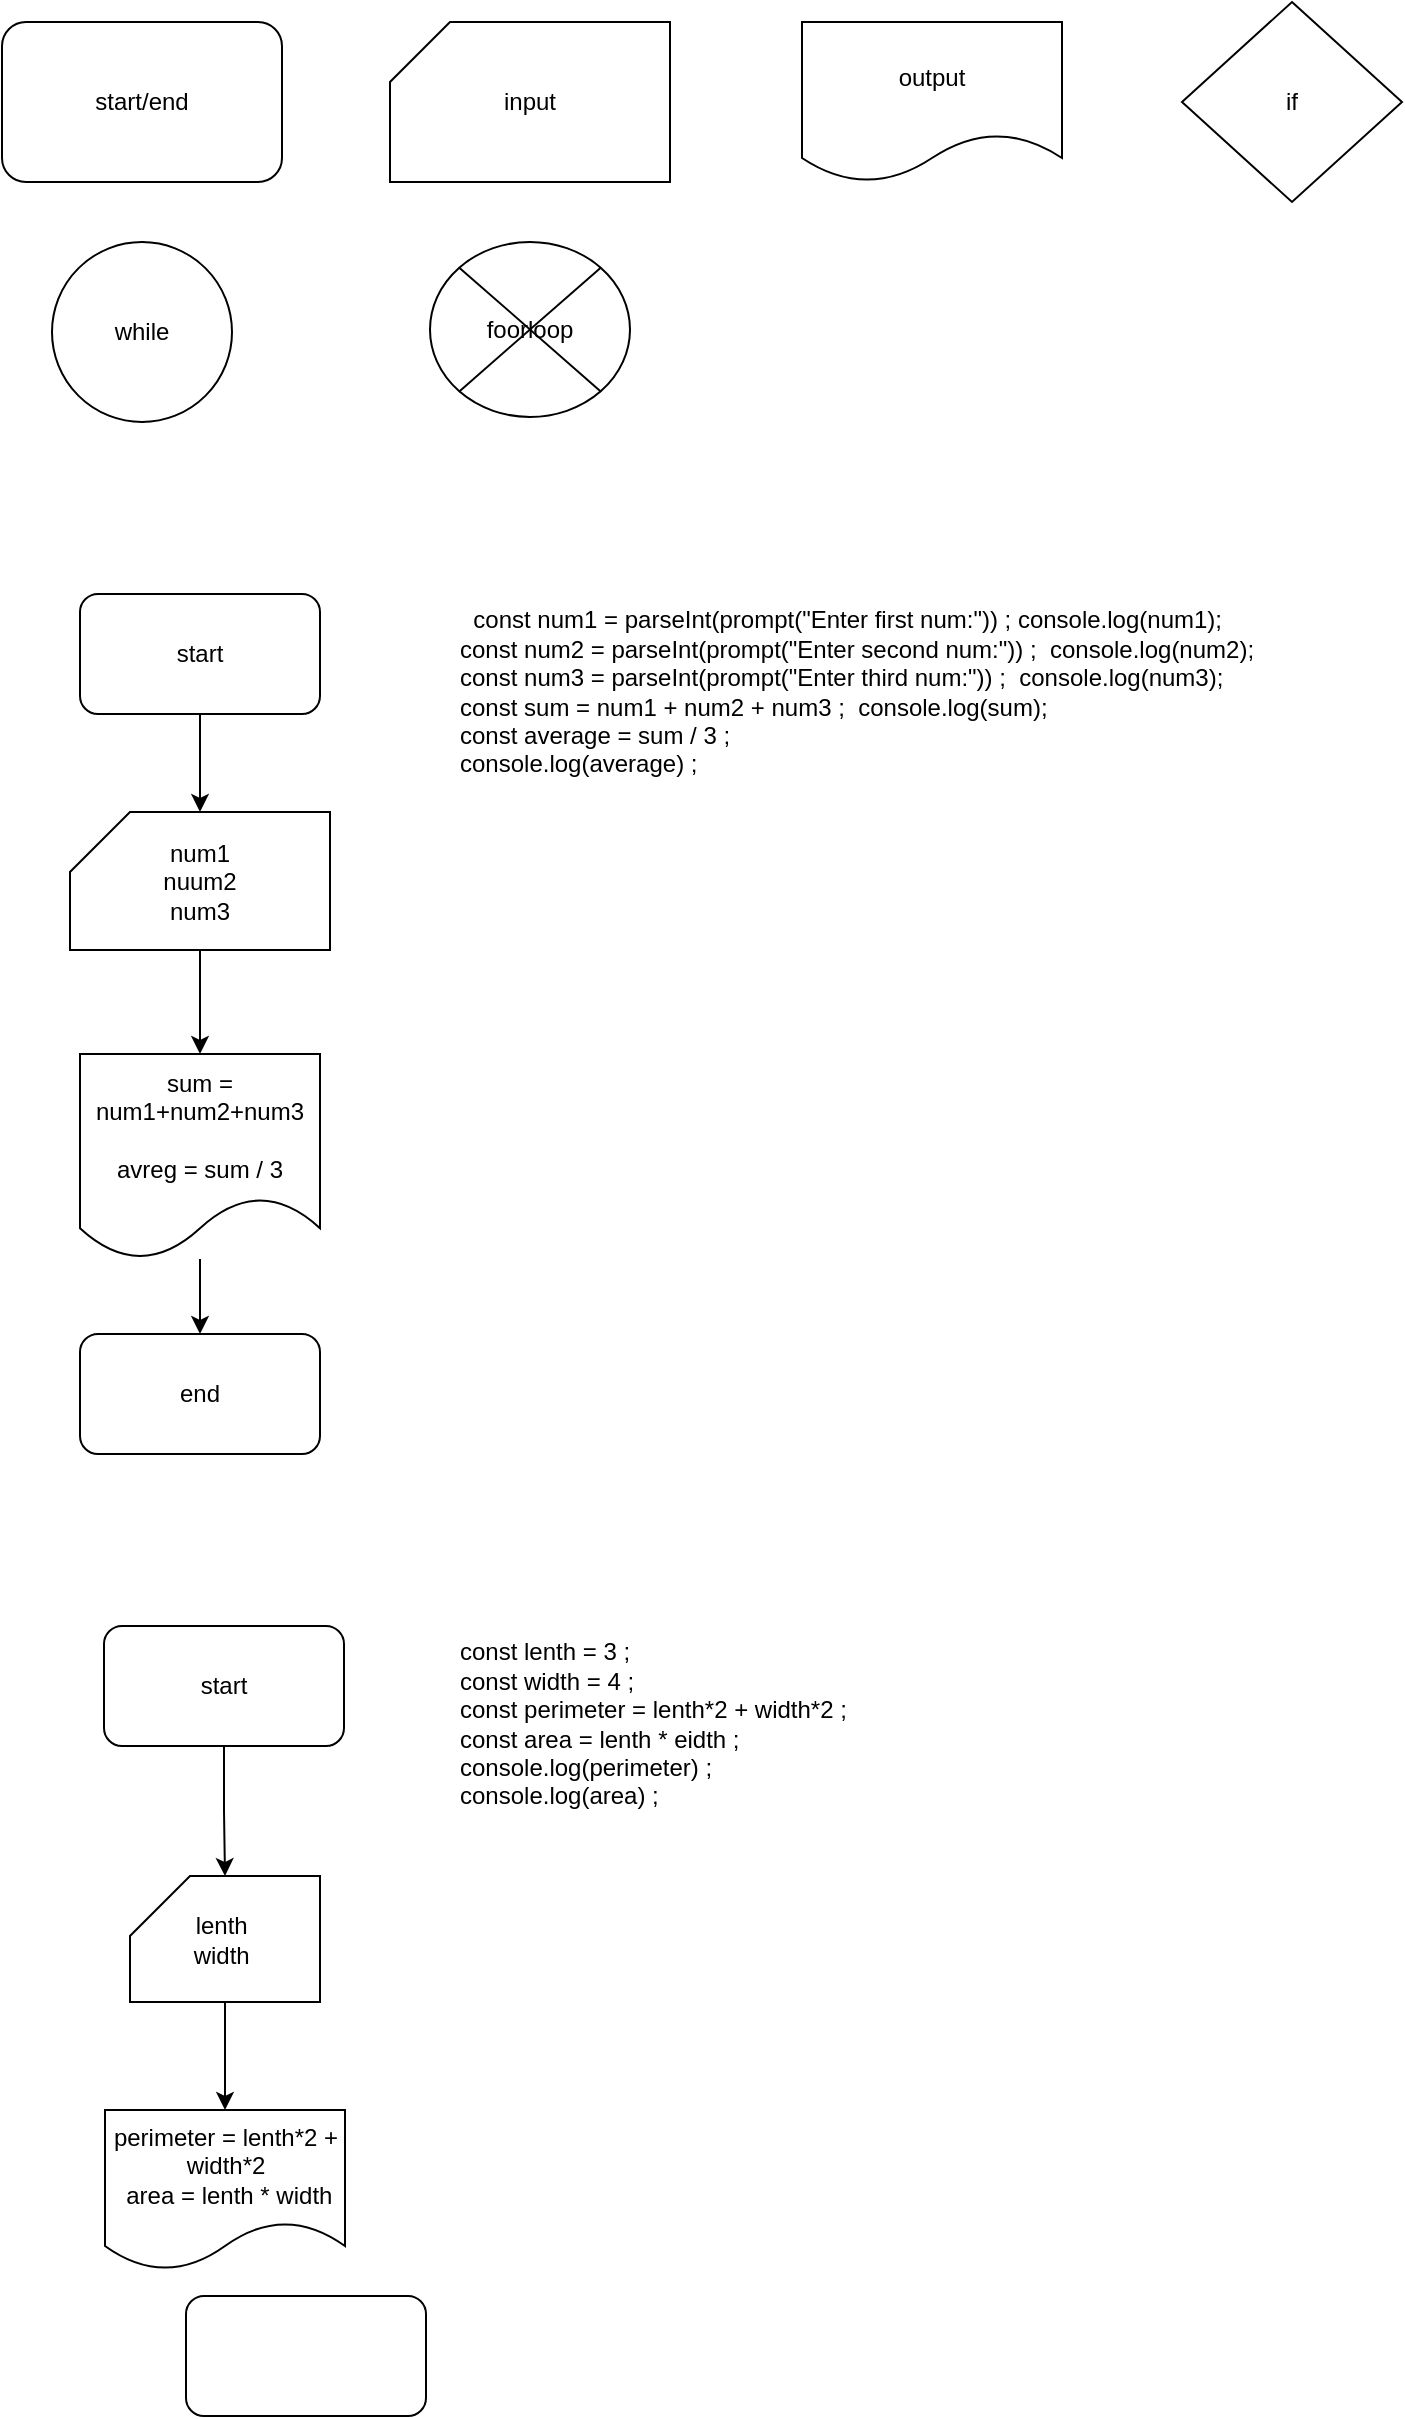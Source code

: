 <mxfile version="22.1.3" type="github">
  <diagram name="‫עמוד-1‬" id="b3e_gvgMo6vx1o-5YISL">
    <mxGraphModel dx="718" dy="740" grid="0" gridSize="10" guides="1" tooltips="1" connect="1" arrows="1" fold="1" page="1" pageScale="1" pageWidth="827" pageHeight="1169" math="0" shadow="0">
      <root>
        <mxCell id="0" />
        <mxCell id="1" parent="0" />
        <mxCell id="d4xMJePIRtDY04kefQE2-1" value="start/end" style="rounded=1;whiteSpace=wrap;html=1;" vertex="1" parent="1">
          <mxGeometry x="40" y="40" width="140" height="80" as="geometry" />
        </mxCell>
        <mxCell id="d4xMJePIRtDY04kefQE2-2" value="input" style="shape=card;whiteSpace=wrap;html=1;" vertex="1" parent="1">
          <mxGeometry x="234" y="40" width="140" height="80" as="geometry" />
        </mxCell>
        <mxCell id="d4xMJePIRtDY04kefQE2-3" value="output" style="shape=document;whiteSpace=wrap;html=1;boundedLbl=1;" vertex="1" parent="1">
          <mxGeometry x="440" y="40" width="130" height="80" as="geometry" />
        </mxCell>
        <mxCell id="d4xMJePIRtDY04kefQE2-4" value="while" style="ellipse;whiteSpace=wrap;html=1;aspect=fixed;" vertex="1" parent="1">
          <mxGeometry x="65" y="150" width="90" height="90" as="geometry" />
        </mxCell>
        <mxCell id="d4xMJePIRtDY04kefQE2-5" value="foorloop&lt;br&gt;" style="shape=sumEllipse;perimeter=ellipsePerimeter;whiteSpace=wrap;html=1;backgroundOutline=1;" vertex="1" parent="1">
          <mxGeometry x="254" y="150" width="100" height="87.5" as="geometry" />
        </mxCell>
        <mxCell id="d4xMJePIRtDY04kefQE2-6" value="if" style="rhombus;whiteSpace=wrap;html=1;" vertex="1" parent="1">
          <mxGeometry x="630" y="30" width="110" height="100" as="geometry" />
        </mxCell>
        <mxCell id="d4xMJePIRtDY04kefQE2-9" value="" style="edgeStyle=orthogonalEdgeStyle;rounded=0;orthogonalLoop=1;jettySize=auto;html=1;" edge="1" parent="1" source="d4xMJePIRtDY04kefQE2-7" target="d4xMJePIRtDY04kefQE2-8">
          <mxGeometry relative="1" as="geometry" />
        </mxCell>
        <mxCell id="d4xMJePIRtDY04kefQE2-7" value="start" style="rounded=1;whiteSpace=wrap;html=1;" vertex="1" parent="1">
          <mxGeometry x="79" y="326" width="120" height="60" as="geometry" />
        </mxCell>
        <mxCell id="d4xMJePIRtDY04kefQE2-11" value="" style="edgeStyle=orthogonalEdgeStyle;rounded=0;orthogonalLoop=1;jettySize=auto;html=1;" edge="1" parent="1" source="d4xMJePIRtDY04kefQE2-8" target="d4xMJePIRtDY04kefQE2-10">
          <mxGeometry relative="1" as="geometry" />
        </mxCell>
        <mxCell id="d4xMJePIRtDY04kefQE2-8" value="num1&lt;br&gt;nuum2&lt;br&gt;num3" style="shape=card;whiteSpace=wrap;html=1;" vertex="1" parent="1">
          <mxGeometry x="74" y="435" width="130" height="69" as="geometry" />
        </mxCell>
        <mxCell id="d4xMJePIRtDY04kefQE2-13" value="" style="edgeStyle=orthogonalEdgeStyle;rounded=0;orthogonalLoop=1;jettySize=auto;html=1;" edge="1" parent="1" source="d4xMJePIRtDY04kefQE2-10" target="d4xMJePIRtDY04kefQE2-12">
          <mxGeometry relative="1" as="geometry" />
        </mxCell>
        <mxCell id="d4xMJePIRtDY04kefQE2-10" value="sum = num1+num2+num3&lt;br&gt;&lt;br&gt;avreg = sum / 3" style="shape=document;whiteSpace=wrap;html=1;boundedLbl=1;" vertex="1" parent="1">
          <mxGeometry x="79" y="556" width="120" height="102.5" as="geometry" />
        </mxCell>
        <mxCell id="d4xMJePIRtDY04kefQE2-12" value="end" style="rounded=1;whiteSpace=wrap;html=1;" vertex="1" parent="1">
          <mxGeometry x="79" y="696" width="120" height="60" as="geometry" />
        </mxCell>
        <mxCell id="d4xMJePIRtDY04kefQE2-15" value="&lt;div&gt;&amp;nbsp; const num1 = parseInt(prompt(&quot;Enter first num:&quot;)) ; console.log(num1);&lt;/div&gt;&lt;div&gt;const num2 = parseInt(prompt(&quot;Enter second num:&quot;)) ;&amp;nbsp; console.log(num2);&lt;/div&gt;&lt;div&gt;const num3 = parseInt(prompt(&quot;Enter third num:&quot;)) ;&amp;nbsp; console.log(num3);&lt;/div&gt;&lt;div style=&quot;&quot;&gt;const sum = num1 + num2 + num3 ;&amp;nbsp; console.log(sum);&lt;/div&gt;&lt;div&gt;const average = sum / 3 ;&amp;nbsp;&lt;/div&gt;&lt;div&gt;console.log(average) ;&lt;/div&gt;" style="text;html=1;align=left;verticalAlign=middle;resizable=0;points=[];autosize=1;strokeColor=none;fillColor=none;" vertex="1" parent="1">
          <mxGeometry x="267" y="326" width="415" height="98" as="geometry" />
        </mxCell>
        <mxCell id="d4xMJePIRtDY04kefQE2-20" value="" style="edgeStyle=orthogonalEdgeStyle;rounded=0;orthogonalLoop=1;jettySize=auto;html=1;" edge="1" parent="1" source="d4xMJePIRtDY04kefQE2-16" target="d4xMJePIRtDY04kefQE2-19">
          <mxGeometry relative="1" as="geometry" />
        </mxCell>
        <mxCell id="d4xMJePIRtDY04kefQE2-16" value="start" style="rounded=1;whiteSpace=wrap;html=1;" vertex="1" parent="1">
          <mxGeometry x="91" y="842" width="120" height="60" as="geometry" />
        </mxCell>
        <mxCell id="d4xMJePIRtDY04kefQE2-22" value="" style="edgeStyle=orthogonalEdgeStyle;rounded=0;orthogonalLoop=1;jettySize=auto;html=1;" edge="1" parent="1" source="d4xMJePIRtDY04kefQE2-19" target="d4xMJePIRtDY04kefQE2-21">
          <mxGeometry relative="1" as="geometry" />
        </mxCell>
        <mxCell id="d4xMJePIRtDY04kefQE2-19" value="lenth&amp;nbsp;&lt;br&gt;width&amp;nbsp;&lt;br&gt;" style="shape=card;whiteSpace=wrap;html=1;" vertex="1" parent="1">
          <mxGeometry x="104" y="967" width="95" height="63" as="geometry" />
        </mxCell>
        <mxCell id="d4xMJePIRtDY04kefQE2-21" value="perimeter = lenth*2 + width*2&lt;br&gt;&amp;nbsp;area = lenth * width" style="shape=document;whiteSpace=wrap;html=1;boundedLbl=1;" vertex="1" parent="1">
          <mxGeometry x="91.5" y="1084" width="120" height="80" as="geometry" />
        </mxCell>
        <mxCell id="d4xMJePIRtDY04kefQE2-23" value="const lenth = 3 ;&lt;br&gt;const width = 4 ;&lt;br&gt;const perimeter = lenth*2 + width*2 ;&lt;br&gt;const area = lenth * eidth ;&lt;br&gt;console.log(perimeter) ;&lt;br&gt;console.log(area) ;&amp;nbsp;" style="text;html=1;align=left;verticalAlign=middle;resizable=0;points=[];autosize=1;strokeColor=none;fillColor=none;" vertex="1" parent="1">
          <mxGeometry x="267" y="842" width="211" height="98" as="geometry" />
        </mxCell>
        <mxCell id="d4xMJePIRtDY04kefQE2-25" value="" style="rounded=1;whiteSpace=wrap;html=1;" vertex="1" parent="1">
          <mxGeometry x="132" y="1177" width="120" height="60" as="geometry" />
        </mxCell>
      </root>
    </mxGraphModel>
  </diagram>
</mxfile>

